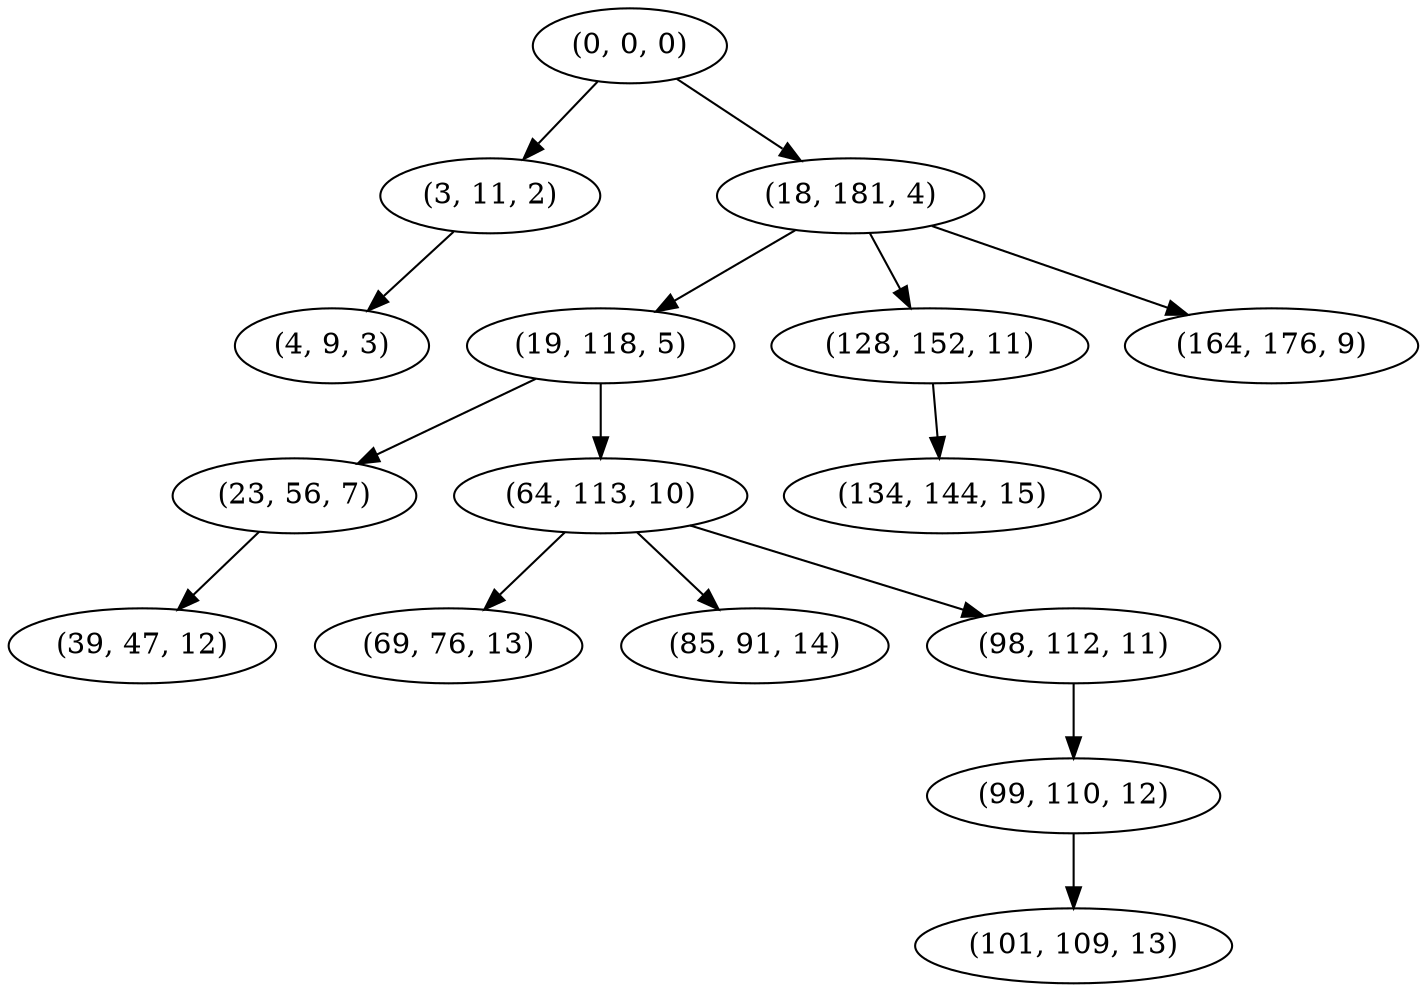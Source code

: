 digraph tree {
    "(0, 0, 0)";
    "(3, 11, 2)";
    "(4, 9, 3)";
    "(18, 181, 4)";
    "(19, 118, 5)";
    "(23, 56, 7)";
    "(39, 47, 12)";
    "(64, 113, 10)";
    "(69, 76, 13)";
    "(85, 91, 14)";
    "(98, 112, 11)";
    "(99, 110, 12)";
    "(101, 109, 13)";
    "(128, 152, 11)";
    "(134, 144, 15)";
    "(164, 176, 9)";
    "(0, 0, 0)" -> "(3, 11, 2)";
    "(0, 0, 0)" -> "(18, 181, 4)";
    "(3, 11, 2)" -> "(4, 9, 3)";
    "(18, 181, 4)" -> "(19, 118, 5)";
    "(18, 181, 4)" -> "(128, 152, 11)";
    "(18, 181, 4)" -> "(164, 176, 9)";
    "(19, 118, 5)" -> "(23, 56, 7)";
    "(19, 118, 5)" -> "(64, 113, 10)";
    "(23, 56, 7)" -> "(39, 47, 12)";
    "(64, 113, 10)" -> "(69, 76, 13)";
    "(64, 113, 10)" -> "(85, 91, 14)";
    "(64, 113, 10)" -> "(98, 112, 11)";
    "(98, 112, 11)" -> "(99, 110, 12)";
    "(99, 110, 12)" -> "(101, 109, 13)";
    "(128, 152, 11)" -> "(134, 144, 15)";
}
